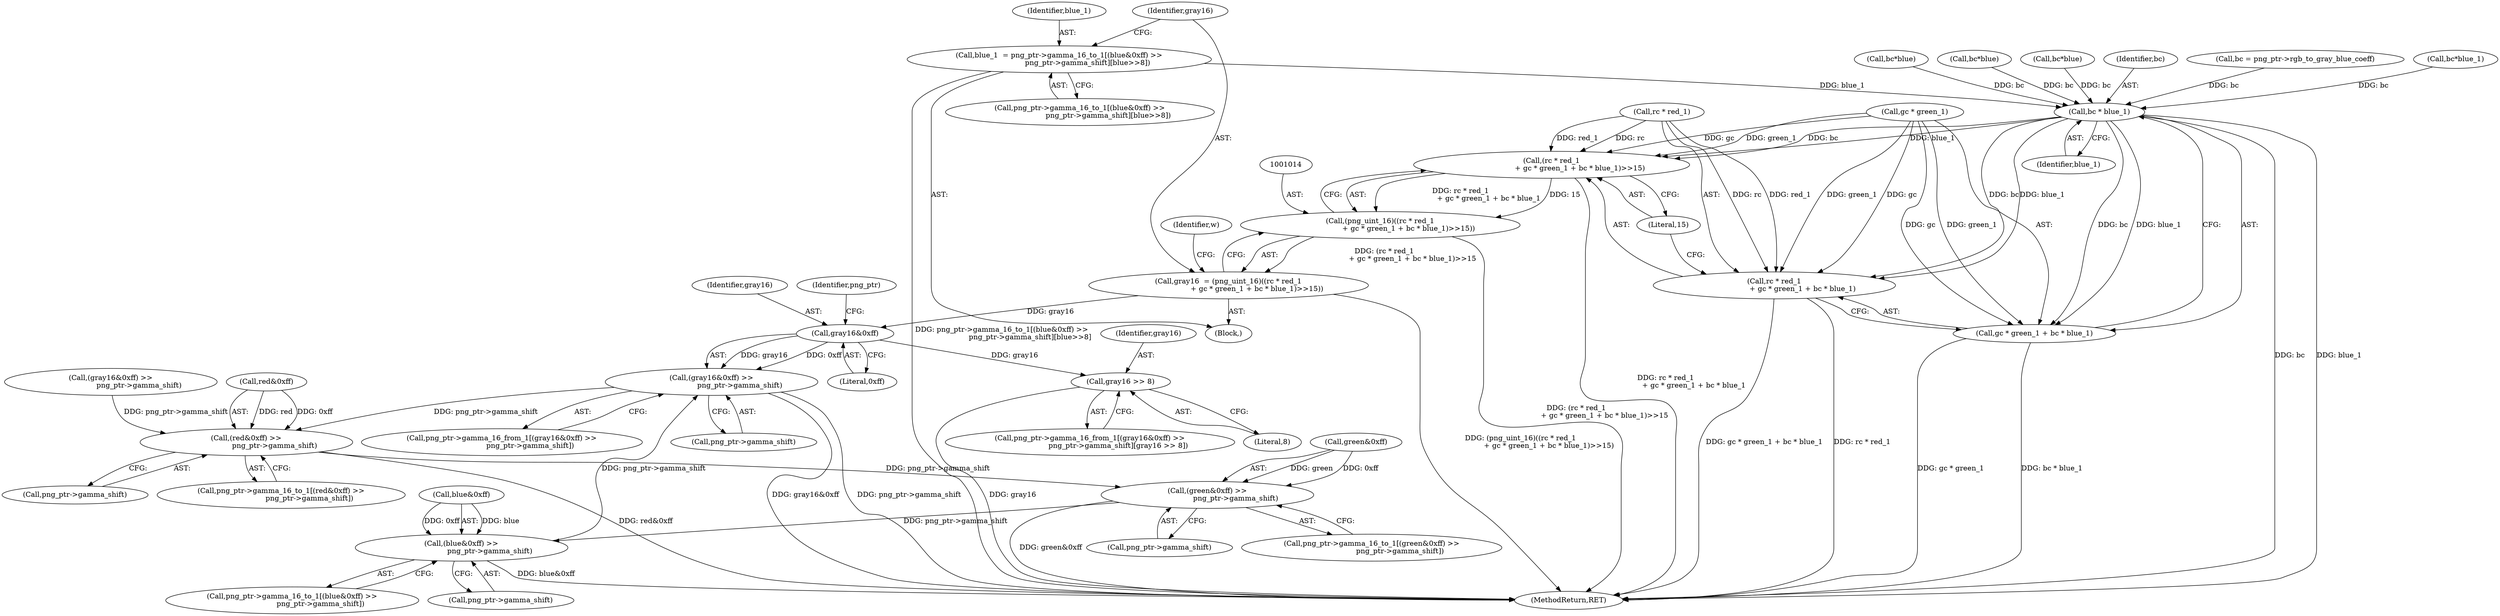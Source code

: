 digraph "0_Chrome_7f3d85b096f66870a15b37c2f40b219b2e292693_9@array" {
"1000993" [label="(Call,blue_1  = png_ptr->gamma_16_to_1[(blue&0xff) >>\n                         png_ptr->gamma_shift][blue>>8])"];
"1001024" [label="(Call,bc * blue_1)"];
"1001015" [label="(Call,(rc * red_1\n                         + gc * green_1 + bc * blue_1)>>15)"];
"1001013" [label="(Call,(png_uint_16)((rc * red_1\n                         + gc * green_1 + bc * blue_1)>>15))"];
"1001011" [label="(Call,gray16  = (png_uint_16)((rc * red_1\n                         + gc * green_1 + bc * blue_1)>>15))"];
"1001036" [label="(Call,gray16&0xff)"];
"1001035" [label="(Call,(gray16&0xff) >>\n                         png_ptr->gamma_shift)"];
"1000964" [label="(Call,(red&0xff) >>\n                         png_ptr->gamma_shift)"];
"1000982" [label="(Call,(green&0xff) >>\n                         png_ptr->gamma_shift)"];
"1001000" [label="(Call,(blue&0xff) >>\n                         png_ptr->gamma_shift)"];
"1001042" [label="(Call,gray16 >> 8)"];
"1001016" [label="(Call,rc * red_1\n                         + gc * green_1 + bc * blue_1)"];
"1001020" [label="(Call,gc * green_1 + bc * blue_1)"];
"1000964" [label="(Call,(red&0xff) >>\n                         png_ptr->gamma_shift)"];
"1001013" [label="(Call,(png_uint_16)((rc * red_1\n                         + gc * green_1 + bc * blue_1)>>15))"];
"1001036" [label="(Call,gray16&0xff)"];
"1000516" [label="(Call,(gray16&0xff) >>\n                         png_ptr->gamma_shift)"];
"1001029" [label="(Identifier,w)"];
"1000326" [label="(Call,bc*blue)"];
"1001020" [label="(Call,gc * green_1 + bc * blue_1)"];
"1001039" [label="(Call,png_ptr->gamma_shift)"];
"1000995" [label="(Call,png_ptr->gamma_16_to_1[(blue&0xff) >>\n                         png_ptr->gamma_shift][blue>>8])"];
"1001024" [label="(Call,bc * blue_1)"];
"1001031" [label="(Call,png_ptr->gamma_16_from_1[(gray16&0xff) >>\n                         png_ptr->gamma_shift])"];
"1001030" [label="(Call,png_ptr->gamma_16_from_1[(gray16&0xff) >>\n                         png_ptr->gamma_shift][gray16 >> 8])"];
"1001037" [label="(Identifier,gray16)"];
"1000968" [label="(Call,png_ptr->gamma_shift)"];
"1001026" [label="(Identifier,blue_1)"];
"1000994" [label="(Identifier,blue_1)"];
"1000996" [label="(Call,png_ptr->gamma_16_to_1[(blue&0xff) >>\n                         png_ptr->gamma_shift])"];
"1000248" [label="(Call,bc*blue)"];
"1001001" [label="(Call,blue&0xff)"];
"1001035" [label="(Call,(gray16&0xff) >>\n                         png_ptr->gamma_shift)"];
"1001021" [label="(Call,gc * green_1)"];
"1001042" [label="(Call,gray16 >> 8)"];
"1000965" [label="(Call,red&0xff)"];
"1001043" [label="(Identifier,gray16)"];
"1001015" [label="(Call,(rc * red_1\n                         + gc * green_1 + bc * blue_1)>>15)"];
"1000960" [label="(Call,png_ptr->gamma_16_to_1[(red&0xff) >>\n                         png_ptr->gamma_shift])"];
"1001038" [label="(Literal,0xff)"];
"1001044" [label="(Literal,8)"];
"1001012" [label="(Identifier,gray16)"];
"1000645" [label="(Call,bc*blue)"];
"1001017" [label="(Call,rc * red_1)"];
"1000983" [label="(Call,green&0xff)"];
"1001252" [label="(MethodReturn,RET)"];
"1001025" [label="(Identifier,bc)"];
"1001016" [label="(Call,rc * red_1\n                         + gc * green_1 + bc * blue_1)"];
"1000993" [label="(Call,blue_1  = png_ptr->gamma_16_to_1[(blue&0xff) >>\n                         png_ptr->gamma_shift][blue>>8])"];
"1000982" [label="(Call,(green&0xff) >>\n                         png_ptr->gamma_shift)"];
"1001027" [label="(Literal,15)"];
"1001040" [label="(Identifier,png_ptr)"];
"1001004" [label="(Call,png_ptr->gamma_shift)"];
"1000978" [label="(Call,png_ptr->gamma_16_to_1[(green&0xff) >>\n                         png_ptr->gamma_shift])"];
"1001011" [label="(Call,gray16  = (png_uint_16)((rc * red_1\n                         + gc * green_1 + bc * blue_1)>>15))"];
"1000139" [label="(Call,bc = png_ptr->rgb_to_gray_blue_coeff)"];
"1001000" [label="(Call,(blue&0xff) >>\n                         png_ptr->gamma_shift)"];
"1000986" [label="(Call,png_ptr->gamma_shift)"];
"1000955" [label="(Block,)"];
"1000505" [label="(Call,bc*blue_1)"];
"1000993" -> "1000955"  [label="AST: "];
"1000993" -> "1000995"  [label="CFG: "];
"1000994" -> "1000993"  [label="AST: "];
"1000995" -> "1000993"  [label="AST: "];
"1001012" -> "1000993"  [label="CFG: "];
"1000993" -> "1001252"  [label="DDG: png_ptr->gamma_16_to_1[(blue&0xff) >>\n                         png_ptr->gamma_shift][blue>>8]"];
"1000993" -> "1001024"  [label="DDG: blue_1"];
"1001024" -> "1001020"  [label="AST: "];
"1001024" -> "1001026"  [label="CFG: "];
"1001025" -> "1001024"  [label="AST: "];
"1001026" -> "1001024"  [label="AST: "];
"1001020" -> "1001024"  [label="CFG: "];
"1001024" -> "1001252"  [label="DDG: blue_1"];
"1001024" -> "1001252"  [label="DDG: bc"];
"1001024" -> "1001015"  [label="DDG: bc"];
"1001024" -> "1001015"  [label="DDG: blue_1"];
"1001024" -> "1001016"  [label="DDG: bc"];
"1001024" -> "1001016"  [label="DDG: blue_1"];
"1001024" -> "1001020"  [label="DDG: bc"];
"1001024" -> "1001020"  [label="DDG: blue_1"];
"1000645" -> "1001024"  [label="DDG: bc"];
"1000505" -> "1001024"  [label="DDG: bc"];
"1000139" -> "1001024"  [label="DDG: bc"];
"1000326" -> "1001024"  [label="DDG: bc"];
"1000248" -> "1001024"  [label="DDG: bc"];
"1001015" -> "1001013"  [label="AST: "];
"1001015" -> "1001027"  [label="CFG: "];
"1001016" -> "1001015"  [label="AST: "];
"1001027" -> "1001015"  [label="AST: "];
"1001013" -> "1001015"  [label="CFG: "];
"1001015" -> "1001252"  [label="DDG: rc * red_1\n                         + gc * green_1 + bc * blue_1"];
"1001015" -> "1001013"  [label="DDG: rc * red_1\n                         + gc * green_1 + bc * blue_1"];
"1001015" -> "1001013"  [label="DDG: 15"];
"1001017" -> "1001015"  [label="DDG: rc"];
"1001017" -> "1001015"  [label="DDG: red_1"];
"1001021" -> "1001015"  [label="DDG: gc"];
"1001021" -> "1001015"  [label="DDG: green_1"];
"1001013" -> "1001011"  [label="AST: "];
"1001014" -> "1001013"  [label="AST: "];
"1001011" -> "1001013"  [label="CFG: "];
"1001013" -> "1001252"  [label="DDG: (rc * red_1\n                         + gc * green_1 + bc * blue_1)>>15"];
"1001013" -> "1001011"  [label="DDG: (rc * red_1\n                         + gc * green_1 + bc * blue_1)>>15"];
"1001011" -> "1000955"  [label="AST: "];
"1001012" -> "1001011"  [label="AST: "];
"1001029" -> "1001011"  [label="CFG: "];
"1001011" -> "1001252"  [label="DDG: (png_uint_16)((rc * red_1\n                         + gc * green_1 + bc * blue_1)>>15)"];
"1001011" -> "1001036"  [label="DDG: gray16"];
"1001036" -> "1001035"  [label="AST: "];
"1001036" -> "1001038"  [label="CFG: "];
"1001037" -> "1001036"  [label="AST: "];
"1001038" -> "1001036"  [label="AST: "];
"1001040" -> "1001036"  [label="CFG: "];
"1001036" -> "1001035"  [label="DDG: gray16"];
"1001036" -> "1001035"  [label="DDG: 0xff"];
"1001036" -> "1001042"  [label="DDG: gray16"];
"1001035" -> "1001031"  [label="AST: "];
"1001035" -> "1001039"  [label="CFG: "];
"1001039" -> "1001035"  [label="AST: "];
"1001031" -> "1001035"  [label="CFG: "];
"1001035" -> "1001252"  [label="DDG: gray16&0xff"];
"1001035" -> "1001252"  [label="DDG: png_ptr->gamma_shift"];
"1001035" -> "1000964"  [label="DDG: png_ptr->gamma_shift"];
"1001000" -> "1001035"  [label="DDG: png_ptr->gamma_shift"];
"1000964" -> "1000960"  [label="AST: "];
"1000964" -> "1000968"  [label="CFG: "];
"1000965" -> "1000964"  [label="AST: "];
"1000968" -> "1000964"  [label="AST: "];
"1000960" -> "1000964"  [label="CFG: "];
"1000964" -> "1001252"  [label="DDG: red&0xff"];
"1000965" -> "1000964"  [label="DDG: red"];
"1000965" -> "1000964"  [label="DDG: 0xff"];
"1000516" -> "1000964"  [label="DDG: png_ptr->gamma_shift"];
"1000964" -> "1000982"  [label="DDG: png_ptr->gamma_shift"];
"1000982" -> "1000978"  [label="AST: "];
"1000982" -> "1000986"  [label="CFG: "];
"1000983" -> "1000982"  [label="AST: "];
"1000986" -> "1000982"  [label="AST: "];
"1000978" -> "1000982"  [label="CFG: "];
"1000982" -> "1001252"  [label="DDG: green&0xff"];
"1000983" -> "1000982"  [label="DDG: green"];
"1000983" -> "1000982"  [label="DDG: 0xff"];
"1000982" -> "1001000"  [label="DDG: png_ptr->gamma_shift"];
"1001000" -> "1000996"  [label="AST: "];
"1001000" -> "1001004"  [label="CFG: "];
"1001001" -> "1001000"  [label="AST: "];
"1001004" -> "1001000"  [label="AST: "];
"1000996" -> "1001000"  [label="CFG: "];
"1001000" -> "1001252"  [label="DDG: blue&0xff"];
"1001001" -> "1001000"  [label="DDG: blue"];
"1001001" -> "1001000"  [label="DDG: 0xff"];
"1001042" -> "1001030"  [label="AST: "];
"1001042" -> "1001044"  [label="CFG: "];
"1001043" -> "1001042"  [label="AST: "];
"1001044" -> "1001042"  [label="AST: "];
"1001030" -> "1001042"  [label="CFG: "];
"1001042" -> "1001252"  [label="DDG: gray16"];
"1001016" -> "1001020"  [label="CFG: "];
"1001017" -> "1001016"  [label="AST: "];
"1001020" -> "1001016"  [label="AST: "];
"1001027" -> "1001016"  [label="CFG: "];
"1001016" -> "1001252"  [label="DDG: gc * green_1 + bc * blue_1"];
"1001016" -> "1001252"  [label="DDG: rc * red_1"];
"1001017" -> "1001016"  [label="DDG: rc"];
"1001017" -> "1001016"  [label="DDG: red_1"];
"1001021" -> "1001016"  [label="DDG: gc"];
"1001021" -> "1001016"  [label="DDG: green_1"];
"1001021" -> "1001020"  [label="AST: "];
"1001020" -> "1001252"  [label="DDG: bc * blue_1"];
"1001020" -> "1001252"  [label="DDG: gc * green_1"];
"1001021" -> "1001020"  [label="DDG: gc"];
"1001021" -> "1001020"  [label="DDG: green_1"];
}
